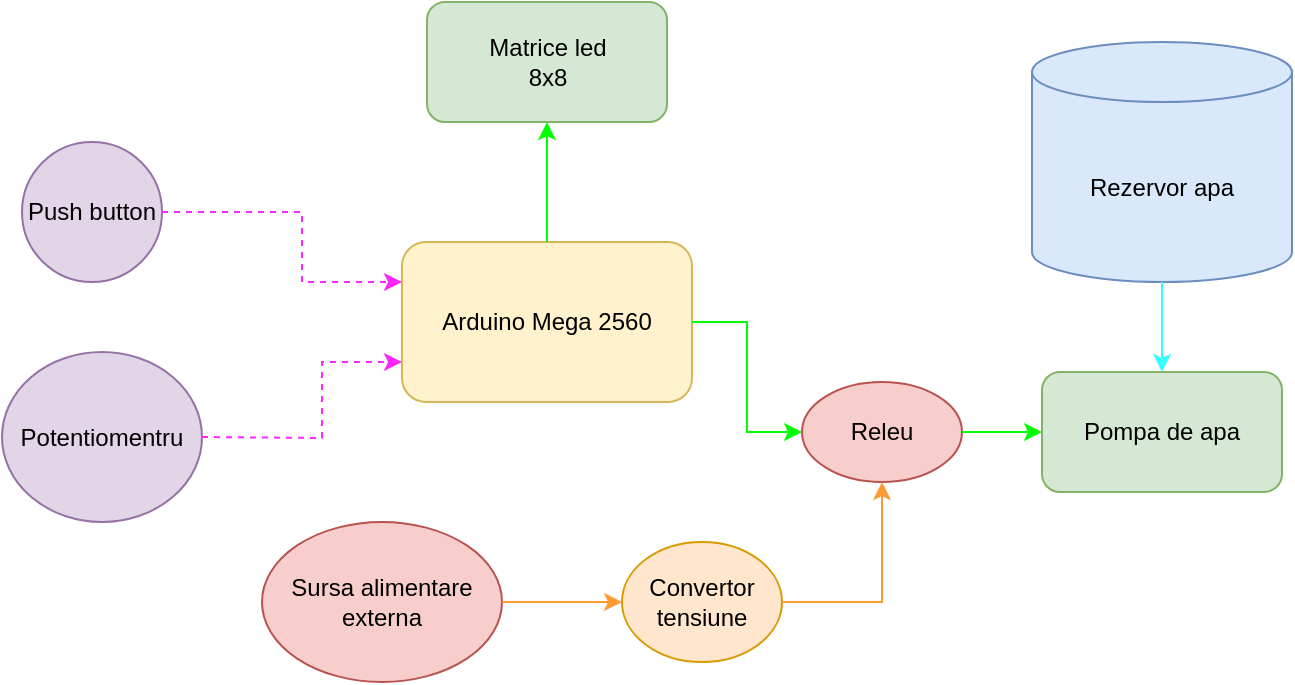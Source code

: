 <mxfile version="21.2.4" type="device">
  <diagram name="Page-1" id="5IWbR3byUHGQwWN_jZgj">
    <mxGraphModel dx="794" dy="470" grid="0" gridSize="10" guides="1" tooltips="1" connect="1" arrows="1" fold="1" page="1" pageScale="1" pageWidth="850" pageHeight="1100" math="0" shadow="0">
      <root>
        <mxCell id="0" />
        <mxCell id="1" parent="0" />
        <mxCell id="4mBFnv-NswdTUFo5uwQ--3" value="Arduino Mega 2560" style="rounded=1;whiteSpace=wrap;html=1;fillColor=#fff2cc;strokeColor=#d6b656;" parent="1" vertex="1">
          <mxGeometry x="340" y="270" width="145" height="80" as="geometry" />
        </mxCell>
        <mxCell id="4mBFnv-NswdTUFo5uwQ--4" value="Matrice led&lt;br&gt;8x8" style="rounded=1;whiteSpace=wrap;html=1;fillColor=#d5e8d4;strokeColor=#82b366;" parent="1" vertex="1">
          <mxGeometry x="352.5" y="150" width="120" height="60" as="geometry" />
        </mxCell>
        <mxCell id="4mBFnv-NswdTUFo5uwQ--5" value="Potentiomentru" style="ellipse;whiteSpace=wrap;html=1;fillColor=#e1d5e7;strokeColor=#9673a6;" parent="1" vertex="1">
          <mxGeometry x="140" y="325" width="100" height="85" as="geometry" />
        </mxCell>
        <mxCell id="4mBFnv-NswdTUFo5uwQ--6" value="Pompa de apa" style="rounded=1;whiteSpace=wrap;html=1;fillColor=#d5e8d4;strokeColor=#82b366;" parent="1" vertex="1">
          <mxGeometry x="660" y="335" width="120" height="60" as="geometry" />
        </mxCell>
        <mxCell id="4mBFnv-NswdTUFo5uwQ--7" value="Releu" style="ellipse;whiteSpace=wrap;html=1;fillColor=#f8cecc;strokeColor=#b85450;" parent="1" vertex="1">
          <mxGeometry x="540" y="340" width="80" height="50" as="geometry" />
        </mxCell>
        <mxCell id="4mBFnv-NswdTUFo5uwQ--9" value="Convertor tensiune" style="ellipse;whiteSpace=wrap;html=1;fillColor=#ffe6cc;strokeColor=#d79b00;" parent="1" vertex="1">
          <mxGeometry x="450" y="420" width="80" height="60" as="geometry" />
        </mxCell>
        <mxCell id="4mBFnv-NswdTUFo5uwQ--10" value="Rezervor&amp;nbsp;apa" style="shape=cylinder3;whiteSpace=wrap;html=1;boundedLbl=1;backgroundOutline=1;size=15;fillColor=#dae8fc;strokeColor=#6c8ebf;" parent="1" vertex="1">
          <mxGeometry x="655" y="170" width="130" height="120" as="geometry" />
        </mxCell>
        <mxCell id="4mBFnv-NswdTUFo5uwQ--15" value="Sursa alimentare externa" style="ellipse;whiteSpace=wrap;html=1;fillColor=#f8cecc;strokeColor=#b85450;" parent="1" vertex="1">
          <mxGeometry x="270" y="410" width="120" height="80" as="geometry" />
        </mxCell>
        <mxCell id="4mBFnv-NswdTUFo5uwQ--19" value="" style="endArrow=classic;html=1;rounded=0;edgeStyle=elbowEdgeStyle;entryX=0;entryY=0.5;entryDx=0;entryDy=0;fillColor=#60a917;strokeColor=#00FF00;" parent="1" target="4mBFnv-NswdTUFo5uwQ--7" edge="1">
          <mxGeometry width="50" height="50" relative="1" as="geometry">
            <mxPoint x="485" y="310" as="sourcePoint" />
            <mxPoint x="535" y="250" as="targetPoint" />
          </mxGeometry>
        </mxCell>
        <mxCell id="4mBFnv-NswdTUFo5uwQ--21" value="" style="endArrow=classic;html=1;rounded=0;exitX=1;exitY=0.5;exitDx=0;exitDy=0;entryX=0;entryY=0.5;entryDx=0;entryDy=0;fillColor=#60a917;strokeColor=#00FF00;" parent="1" source="4mBFnv-NswdTUFo5uwQ--7" target="4mBFnv-NswdTUFo5uwQ--6" edge="1">
          <mxGeometry width="50" height="50" relative="1" as="geometry">
            <mxPoint x="610" y="460" as="sourcePoint" />
            <mxPoint x="660" y="410" as="targetPoint" />
          </mxGeometry>
        </mxCell>
        <mxCell id="4mBFnv-NswdTUFo5uwQ--23" value="" style="endArrow=classic;html=1;rounded=0;exitX=1;exitY=0.5;exitDx=0;exitDy=0;entryX=0.5;entryY=1;entryDx=0;entryDy=0;fillColor=#fa6800;strokeColor=#FF9933;" parent="1" source="4mBFnv-NswdTUFo5uwQ--9" target="4mBFnv-NswdTUFo5uwQ--7" edge="1">
          <mxGeometry width="50" height="50" relative="1" as="geometry">
            <mxPoint x="610" y="470" as="sourcePoint" />
            <mxPoint x="660" y="420" as="targetPoint" />
            <Array as="points">
              <mxPoint x="580" y="450" />
            </Array>
          </mxGeometry>
        </mxCell>
        <mxCell id="4mBFnv-NswdTUFo5uwQ--24" value="" style="endArrow=classic;html=1;rounded=0;exitX=1;exitY=0.5;exitDx=0;exitDy=0;entryX=0;entryY=0.5;entryDx=0;entryDy=0;fillColor=#fa6800;strokeColor=#FF9933;" parent="1" source="4mBFnv-NswdTUFo5uwQ--15" target="4mBFnv-NswdTUFo5uwQ--9" edge="1">
          <mxGeometry width="50" height="50" relative="1" as="geometry">
            <mxPoint x="490" y="400" as="sourcePoint" />
            <mxPoint x="540" y="350" as="targetPoint" />
          </mxGeometry>
        </mxCell>
        <mxCell id="4mBFnv-NswdTUFo5uwQ--25" value="" style="endArrow=classic;html=1;rounded=0;entryX=0.5;entryY=1;entryDx=0;entryDy=0;exitX=0.5;exitY=0;exitDx=0;exitDy=0;fillColor=#60a917;strokeColor=#00FF00;" parent="1" source="4mBFnv-NswdTUFo5uwQ--3" target="4mBFnv-NswdTUFo5uwQ--4" edge="1">
          <mxGeometry width="50" height="50" relative="1" as="geometry">
            <mxPoint x="450" y="270" as="sourcePoint" />
            <mxPoint x="500" y="220" as="targetPoint" />
            <Array as="points" />
          </mxGeometry>
        </mxCell>
        <mxCell id="4mBFnv-NswdTUFo5uwQ--26" value="" style="endArrow=classic;html=1;rounded=0;exitX=1;exitY=0.5;exitDx=0;exitDy=0;entryX=0;entryY=0.75;entryDx=0;entryDy=0;strokeColor=#FF26FF;dashed=1;" parent="1" source="4mBFnv-NswdTUFo5uwQ--5" target="4mBFnv-NswdTUFo5uwQ--3" edge="1">
          <mxGeometry width="50" height="50" relative="1" as="geometry">
            <mxPoint x="470" y="320" as="sourcePoint" />
            <mxPoint x="520" y="270" as="targetPoint" />
            <Array as="points">
              <mxPoint x="300" y="368" />
              <mxPoint x="300" y="330" />
            </Array>
          </mxGeometry>
        </mxCell>
        <mxCell id="4mBFnv-NswdTUFo5uwQ--27" value="" style="endArrow=classic;html=1;rounded=0;exitX=0.5;exitY=1;exitDx=0;exitDy=0;exitPerimeter=0;entryX=0.5;entryY=0;entryDx=0;entryDy=0;fillColor=#1ba1e2;strokeColor=#33FFFF;" parent="1" source="4mBFnv-NswdTUFo5uwQ--10" target="4mBFnv-NswdTUFo5uwQ--6" edge="1">
          <mxGeometry width="50" height="50" relative="1" as="geometry">
            <mxPoint x="750" y="307.5" as="sourcePoint" />
            <mxPoint x="800" y="257.5" as="targetPoint" />
          </mxGeometry>
        </mxCell>
        <mxCell id="DTECxnnO2v7nyCdXkynT-1" value="Push button" style="ellipse;whiteSpace=wrap;html=1;aspect=fixed;fillColor=#e1d5e7;strokeColor=#9673a6;" parent="1" vertex="1">
          <mxGeometry x="150" y="220" width="70" height="70" as="geometry" />
        </mxCell>
        <mxCell id="DTECxnnO2v7nyCdXkynT-2" value="" style="endArrow=classic;html=1;rounded=0;exitX=1;exitY=0.5;exitDx=0;exitDy=0;entryX=0;entryY=0.25;entryDx=0;entryDy=0;dashed=1;strokeColor=#FF26FF;" parent="1" source="DTECxnnO2v7nyCdXkynT-1" target="4mBFnv-NswdTUFo5uwQ--3" edge="1">
          <mxGeometry width="50" height="50" relative="1" as="geometry">
            <mxPoint x="250" y="280" as="sourcePoint" />
            <mxPoint x="320" y="290" as="targetPoint" />
            <Array as="points">
              <mxPoint x="290" y="255" />
              <mxPoint x="290" y="290" />
            </Array>
          </mxGeometry>
        </mxCell>
      </root>
    </mxGraphModel>
  </diagram>
</mxfile>
